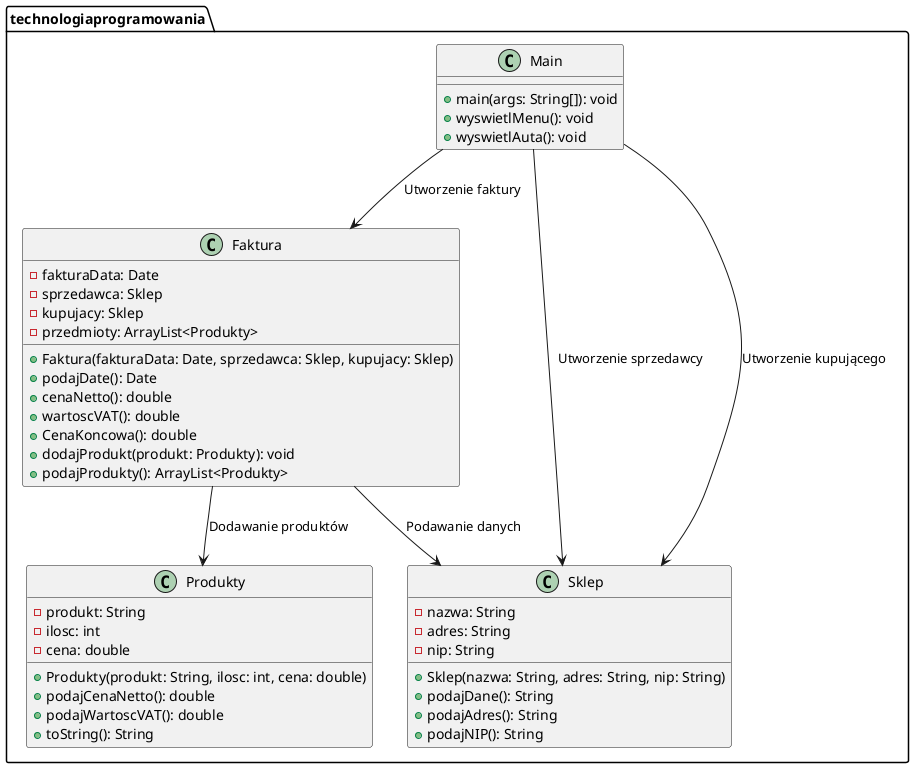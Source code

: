 @startuml
package technologiaprogramowania {
  class Main {
    + main(args: String[]): void
    + wyswietlMenu(): void
    + wyswietlAuta(): void
  }
  class Faktura {
    - fakturaData: Date
    - sprzedawca: Sklep
    - kupujacy: Sklep
    - przedmioty: ArrayList<Produkty>
    + Faktura(fakturaData: Date, sprzedawca: Sklep, kupujacy: Sklep)
    + podajDate(): Date
    + cenaNetto(): double
    + wartoscVAT(): double
    + CenaKoncowa(): double
    + dodajProdukt(produkt: Produkty): void
    + podajProdukty(): ArrayList<Produkty>
  }
  class Sklep {
    - nazwa: String
    - adres: String
    - nip: String
    + Sklep(nazwa: String, adres: String, nip: String)
    + podajDane(): String
    + podajAdres(): String
    + podajNIP(): String
  }
  class Produkty {
    - produkt: String
    - ilosc: int
    - cena: double
    + Produkty(produkt: String, ilosc: int, cena: double)
    + podajCenaNetto(): double
    + podajWartoscVAT(): double
    + toString(): String
  }

  Main --> Sklep: Utworzenie sprzedawcy
  Main --> Sklep: Utworzenie kupującego
  Main --> Faktura: Utworzenie faktury
  Faktura --> Produkty: Dodawanie produktów
  Faktura --> Sklep: Podawanie danych
}
@enduml
